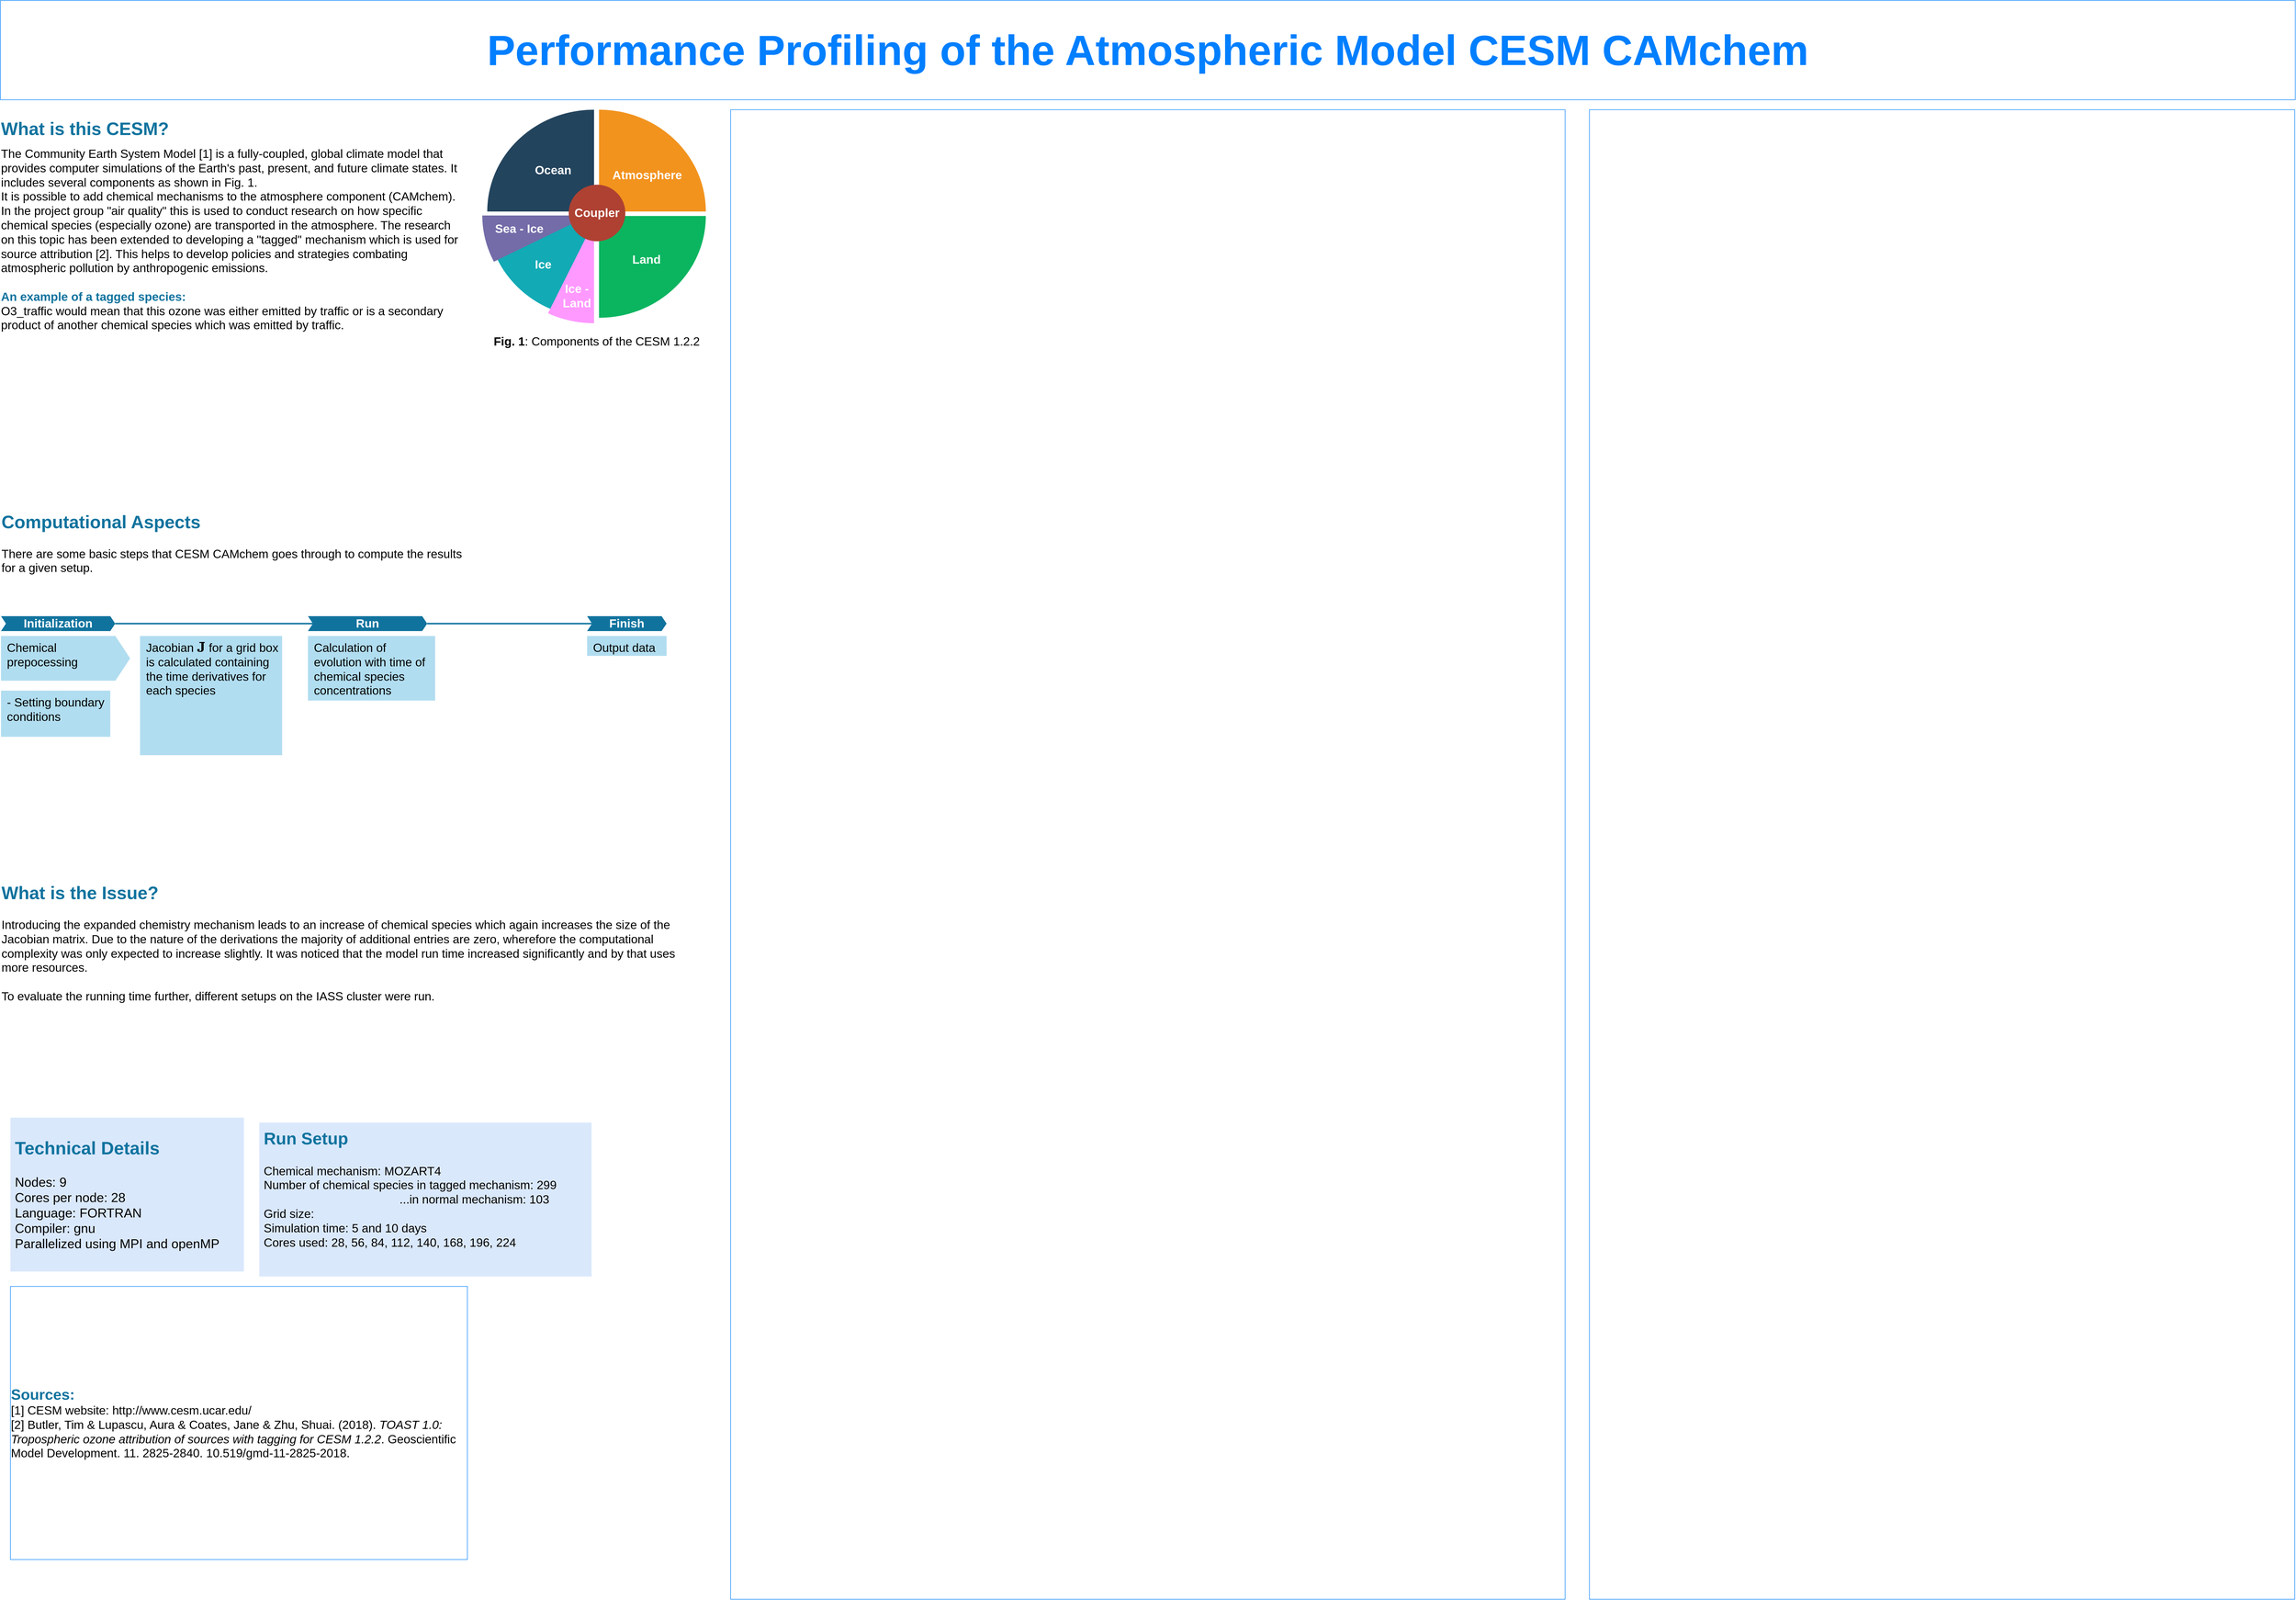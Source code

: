 <mxfile version="10.6.9" type="github"><diagram id="mjhDDRxly4AxYH8nvqQT" name="Page-1"><mxGraphModel dx="1859" dy="1043" grid="1" gridSize="10" guides="1" tooltips="1" connect="1" arrows="1" fold="1" page="1" pageScale="1" pageWidth="4681" pageHeight="3300" math="1" shadow="0"><root><mxCell id="0"/><mxCell id="1" parent="0"/><mxCell id="dlEqyy9EDfAYzepxbtxh-1" value="&lt;font style=&quot;font-size: 85px&quot; color=&quot;#007FFF&quot;&gt;&lt;b&gt;&lt;font style=&quot;font-size: 85px&quot;&gt;Performance Profiling of the Atmospheric Model CESM CAMchem&lt;br&gt;&lt;/font&gt;&lt;/b&gt;&lt;/font&gt;" style="rounded=0;whiteSpace=wrap;html=1;strokeColor=#007FFF;" parent="1" vertex="1"><mxGeometry x="20" y="20" width="4620" height="200" as="geometry"/></mxCell><mxCell id="dlEqyy9EDfAYzepxbtxh-2" value="&lt;div align=&quot;left&quot;&gt;&lt;font style=&quot;font-size: 36px&quot; color=&quot;#10739E&quot;&gt;&lt;b&gt;What is this CESM?&lt;/b&gt;&lt;/font&gt;&lt;br&gt;&lt;/div&gt;&lt;div&gt;&lt;br&gt;&lt;/div&gt;&lt;div style=&quot;font-size: 24px&quot; align=&quot;left&quot;&gt;The Community Earth System Model [1] is a fully-coupled, global climate model that provides computer simulations of the Earth's past, present, and future climate states. It includes several components as shown in Fig. 1. &lt;br&gt;&lt;/div&gt;&lt;div style=&quot;font-size: 24px&quot; align=&quot;left&quot;&gt;It is possible to add chemical mechanisms to the atmosphere component (CAMchem). In the project group &quot;air quality&quot; this is used to conduct research on how specific chemical species (especially ozone) are transported in the atmosphere. The research on this topic has been extended to developing a &quot;tagged&quot; mechanism which is used for source attribution [2]. This helps to develop policies and strategies combating atmospheric pollution by anthropogenic emissions. &lt;br&gt;&lt;/div&gt;&lt;div style=&quot;font-size: 24px&quot; align=&quot;left&quot;&gt;&lt;br&gt;&lt;/div&gt;&lt;div style=&quot;font-size: 24px&quot; align=&quot;left&quot;&gt;&lt;b&gt;&lt;font color=&quot;#10739E&quot;&gt;An example of a tagged species:&lt;/font&gt;&lt;/b&gt;&lt;/div&gt;&lt;div style=&quot;font-size: 24px&quot; align=&quot;left&quot;&gt;O3_traffic would mean that this ozone was either emitted by traffic or is a secondary product of another chemical species which was emitted by traffic.&lt;br&gt;&lt;/div&gt;&amp;nbsp;" style="rounded=0;whiteSpace=wrap;html=1;strokeColor=none;fillColor=#ffffff;" parent="1" vertex="1"><mxGeometry x="20" y="240" width="940" height="480" as="geometry"/></mxCell><mxCell id="dlEqyy9EDfAYzepxbtxh-3" value="" style="rounded=0;whiteSpace=wrap;html=1;strokeColor=#007FFF;" parent="1" vertex="1"><mxGeometry x="1490" y="240" width="1680" height="3000" as="geometry"/></mxCell><mxCell id="dlEqyy9EDfAYzepxbtxh-4" value="" style="rounded=0;whiteSpace=wrap;html=1;strokeColor=#007FFF;" parent="1" vertex="1"><mxGeometry x="3219" y="240" width="1420" height="3000" as="geometry"/></mxCell><mxCell id="dlEqyy9EDfAYzepxbtxh-5" value="&lt;div style=&quot;font-size: 30px&quot; align=&quot;left&quot;&gt;&lt;font style=&quot;font-size: 30px&quot; color=&quot;#10739E&quot;&gt;&lt;b&gt;&lt;font style=&quot;font-size: 30px&quot;&gt;Sources:&lt;/font&gt;&lt;/b&gt;&lt;/font&gt;&lt;/div&gt;&lt;div style=&quot;font-size: 24px&quot; align=&quot;left&quot;&gt;&lt;font style=&quot;font-size: 24px&quot;&gt;[1] CESM website: http://www.cesm.ucar.edu/&lt;br&gt;&lt;/font&gt;&lt;/div&gt;&lt;div style=&quot;font-size: 24px&quot; align=&quot;left&quot;&gt;&lt;font&gt;[2] Butler, Tim &amp;amp; Lupascu, Aura &amp;amp; Coates, Jane &amp;amp; Zhu, Shuai. (2018). &lt;i&gt;TOAST 1.0: Tropospheric ozone attribution of sources with tagging for CESM 1.2.2&lt;/i&gt;. Geoscientific Model Development. 11. 2825-2840. 10.519/gmd-11-2825-2018. &lt;/font&gt;&lt;/div&gt;" style="rounded=0;whiteSpace=wrap;html=1;strokeColor=#007FFF;" parent="1" vertex="1"><mxGeometry x="40" y="2610" width="920" height="550" as="geometry"/></mxCell><mxCell id="dlEqyy9EDfAYzepxbtxh-9" value="" style="verticalLabelPosition=bottom;verticalAlign=top;html=1;shape=mxgraph.basic.pie;fillColor=#23445D;strokeColor=none;startAngle=0.75;endAngle=0;rotation=0;flipH=0;flipV=0;" parent="1" vertex="1"><mxGeometry x="1000" y="240" width="430" height="410" as="geometry"/></mxCell><mxCell id="dlEqyy9EDfAYzepxbtxh-10" value="" style="verticalLabelPosition=bottom;verticalAlign=top;html=1;shape=mxgraph.basic.pie;fillColor=#F2931E;strokeColor=none;startAngle=0.75;endAngle=0;rotation=0;flipH=1;flipV=0;" parent="1" vertex="1"><mxGeometry x="1010" y="240" width="430" height="410" as="geometry"/></mxCell><mxCell id="dlEqyy9EDfAYzepxbtxh-11" value="" style="verticalLabelPosition=bottom;verticalAlign=top;html=1;shape=mxgraph.basic.pie;fillColor=#0BB560;strokeColor=none;startAngle=0.75;endAngle=0;rotation=0;flipH=1;flipV=1;" parent="1" vertex="1"><mxGeometry x="1010" y="249" width="430" height="410" as="geometry"/></mxCell><mxCell id="dlEqyy9EDfAYzepxbtxh-12" value="" style="verticalLabelPosition=bottom;verticalAlign=top;html=1;shape=mxgraph.basic.pie;fillColor=#12AAB5;strokeColor=none;startAngle=0.75;endAngle=0;rotation=0;flipH=0;flipV=1;" parent="1" vertex="1"><mxGeometry x="1000" y="249" width="430" height="410" as="geometry"/></mxCell><mxCell id="dlEqyy9EDfAYzepxbtxh-39" value="&lt;b&gt;&lt;font style=&quot;font-size: 24px&quot;&gt;Land&lt;/font&gt;&lt;/b&gt;" style="text;html=1;resizable=0;points=[];autosize=1;align=left;verticalAlign=top;spacingTop=-4;fontColor=#FFFFFF;" parent="1" vertex="1"><mxGeometry x="1290" y="525" width="70" height="20" as="geometry"/></mxCell><mxCell id="dlEqyy9EDfAYzepxbtxh-40" value="&lt;b&gt;&lt;font style=&quot;font-size: 24px&quot;&gt;Atmosphere&lt;/font&gt;&lt;/b&gt;" style="text;html=1;resizable=0;points=[];autosize=1;align=left;verticalAlign=top;spacingTop=-4;fontColor=#FFFFFF;" parent="1" vertex="1"><mxGeometry x="1250" y="355" width="150" height="20" as="geometry"/></mxCell><mxCell id="dlEqyy9EDfAYzepxbtxh-41" value="&lt;b&gt;&lt;font style=&quot;font-size: 24px&quot;&gt;Ocean&lt;/font&gt;&lt;/b&gt;" style="text;html=1;resizable=0;points=[];autosize=1;align=left;verticalAlign=top;spacingTop=-4;fontColor=#FFFFFF;" parent="1" vertex="1"><mxGeometry x="1094" y="345" width="90" height="20" as="geometry"/></mxCell><mxCell id="dlEqyy9EDfAYzepxbtxh-42" value="&lt;b&gt;&lt;font style=&quot;font-size: 24px&quot;&gt;Ice&lt;/font&gt;&lt;/b&gt;" style="text;html=1;resizable=0;points=[];autosize=1;align=left;verticalAlign=top;spacingTop=-4;fontColor=#FFFFFF;" parent="1" vertex="1"><mxGeometry x="1094" y="535" width="50" height="20" as="geometry"/></mxCell><mxCell id="dlEqyy9EDfAYzepxbtxh-43" value="" style="verticalLabelPosition=bottom;verticalAlign=top;html=1;shape=mxgraph.basic.pie;fillColor=#FF99FF;strokeColor=none;startAngle=0.929;endAngle=0;rotation=0;flipH=0;flipV=1;fontColor=#FF99FF;" parent="1" vertex="1"><mxGeometry x="1000" y="260" width="430" height="410" as="geometry"/></mxCell><mxCell id="dlEqyy9EDfAYzepxbtxh-44" value="" style="verticalLabelPosition=bottom;verticalAlign=top;html=1;shape=mxgraph.basic.pie;fillColor=#736CA8;strokeColor=none;startAngle=0.75;endAngle=0.825;rotation=0;flipH=0;flipV=1;" parent="1" vertex="1"><mxGeometry x="990" y="248" width="430" height="410" as="geometry"/></mxCell><mxCell id="dlEqyy9EDfAYzepxbtxh-30" value="&lt;font style=&quot;font-size: 24px&quot; color=&quot;#FFFFFF&quot;&gt;&lt;b&gt;Coupler&lt;/b&gt;&lt;/font&gt;" style="ellipse;whiteSpace=wrap;html=1;aspect=fixed;strokeColor=none;fillColor=#AE4132;" parent="1" vertex="1"><mxGeometry x="1164" y="391" width="114" height="114" as="geometry"/></mxCell><mxCell id="dlEqyy9EDfAYzepxbtxh-45" value="&lt;font style=&quot;font-size: 24px&quot;&gt;&lt;b&gt;Sea - Ice&lt;/b&gt;&lt;/font&gt;" style="text;html=1;resizable=0;points=[];autosize=1;align=center;verticalAlign=middle;spacingTop=0;fontColor=#FFFFFF;strokeWidth=1;spacing=0;labelPosition=center;verticalLabelPosition=middle;" parent="1" vertex="1"><mxGeometry x="1009" y="465" width="110" height="30" as="geometry"/></mxCell><mxCell id="dlEqyy9EDfAYzepxbtxh-46" value="&lt;div style=&quot;font-size: 24px&quot;&gt;&lt;font style=&quot;font-size: 24px&quot;&gt;Ice -&lt;br&gt;&lt;/font&gt;&lt;/div&gt;&lt;div style=&quot;font-size: 24px&quot;&gt;&lt;font style=&quot;font-size: 24px&quot;&gt;Land&lt;br&gt;&lt;/font&gt;&lt;/div&gt;" style="text;html=1;resizable=0;points=[];autosize=1;align=center;verticalAlign=middle;spacingTop=0;fontColor=#FFFFFF;strokeWidth=1;spacing=0;labelPosition=center;verticalLabelPosition=middle;fontStyle=1" parent="1" vertex="1"><mxGeometry x="1145" y="600" width="70" height="30" as="geometry"/></mxCell><mxCell id="dlEqyy9EDfAYzepxbtxh-47" value="&lt;div align=&quot;left&quot;&gt;&lt;font style=&quot;font-size: 36px&quot; color=&quot;#10739E&quot;&gt;&lt;b&gt;What is the Issue?&lt;/b&gt;&lt;/font&gt;&lt;br&gt;&lt;/div&gt;&lt;div style=&quot;font-size: 24px&quot; align=&quot;left&quot;&gt;&lt;br&gt;&lt;/div&gt;&lt;div style=&quot;font-size: 24px&quot; align=&quot;left&quot;&gt;Introducing the expanded chemistry mechanism leads to an increase of chemical species which again increases the size of the Jacobian matrix. Due to the nature of the derivations the majority of additional entries are zero, wherefore the computational complexity was only expected to increase slightly. It was noticed that the model run time increased significantly and by that uses more resources. &lt;br&gt;&lt;/div&gt;&lt;div style=&quot;font-size: 24px&quot; align=&quot;left&quot;&gt;&lt;br&gt;&lt;/div&gt;&lt;div style=&quot;font-size: 24px&quot; align=&quot;left&quot;&gt;To evaluate the running time further, different setups on the IASS cluster were run. &lt;br&gt;&lt;/div&gt;&amp;nbsp;" style="rounded=0;whiteSpace=wrap;html=1;strokeColor=none;" parent="1" vertex="1"><mxGeometry x="21" y="1740" width="1389" height="370" as="geometry"/></mxCell><mxCell id="dlEqyy9EDfAYzepxbtxh-48" value="&lt;div style=&quot;font-size: 36px&quot; align=&quot;left&quot;&gt;&lt;font style=&quot;font-size: 36px&quot; color=&quot;#10739E&quot;&gt;&lt;b&gt;Computational Aspects&lt;/b&gt;&lt;/font&gt;&lt;br&gt;&lt;/div&gt;&lt;div style=&quot;font-size: 24px&quot; align=&quot;left&quot;&gt;&lt;br&gt;&lt;/div&gt;&lt;div style=&quot;font-size: 24px&quot; align=&quot;left&quot;&gt;There are some basic steps that CESM CAMchem goes through to compute the results for a given setup.&lt;br&gt;&lt;/div&gt;&amp;nbsp;" style="rounded=0;whiteSpace=wrap;html=1;strokeColor=none;" parent="1" vertex="1"><mxGeometry x="21" y="1020" width="940" height="200" as="geometry"/></mxCell><mxCell id="dlEqyy9EDfAYzepxbtxh-53" value="&lt;font style=&quot;font-size: 24px&quot;&gt;Initialization&lt;/font&gt;" style="shape=step;perimeter=stepPerimeter;whiteSpace=wrap;html=1;fixedSize=1;size=10;fillColor=#10739E;strokeColor=none;fontSize=17;fontColor=#FFFFFF;fontStyle=1;align=center;rounded=0;" parent="1" vertex="1"><mxGeometry x="21" y="1260" width="230" height="30" as="geometry"/></mxCell><mxCell id="dlEqyy9EDfAYzepxbtxh-54" value="&lt;font style=&quot;font-size: 24px&quot;&gt;Run&lt;/font&gt;" style="shape=step;perimeter=stepPerimeter;whiteSpace=wrap;html=1;fixedSize=1;size=10;fillColor=#10739E;strokeColor=none;fontSize=17;fontColor=#FFFFFF;fontStyle=1;align=center;rounded=0;" parent="1" vertex="1"><mxGeometry x="639" y="1260" width="240" height="30" as="geometry"/></mxCell><mxCell id="dlEqyy9EDfAYzepxbtxh-55" value="&lt;font style=&quot;font-size: 24px&quot;&gt;Finish&lt;/font&gt;" style="shape=step;perimeter=stepPerimeter;whiteSpace=wrap;html=1;fixedSize=1;size=10;fillColor=#10739E;strokeColor=none;fontSize=17;fontColor=#FFFFFF;fontStyle=1;align=center;rounded=0;" parent="1" vertex="1"><mxGeometry x="1201" y="1260" width="160" height="30" as="geometry"/></mxCell><mxCell id="dlEqyy9EDfAYzepxbtxh-58" value="&lt;div style=&quot;font-size: 24px&quot;&gt;&lt;font style=&quot;font-size: 24px&quot;&gt;Chemical prepocessing&lt;br&gt;&lt;/font&gt;&lt;/div&gt;" style="shape=rect;fillColor=#B1DDF0;strokeColor=none;fontSize=12;html=1;whiteSpace=wrap;align=left;verticalAlign=top;spacing=5;rounded=0;spacingLeft=7;" parent="1" vertex="1"><mxGeometry x="21" y="1300" width="220" height="90" as="geometry"/></mxCell><mxCell id="dlEqyy9EDfAYzepxbtxh-61" value="&lt;font style=&quot;font-size: 24px&quot;&gt;Calculation of evolution with time of chemical species concentrations&lt;/font&gt;" style="shape=rect;fillColor=#B1DDF0;strokeColor=none;fontSize=12;html=1;whiteSpace=wrap;align=left;verticalAlign=top;spacing=5;rounded=0;spacingLeft=7;" parent="1" vertex="1"><mxGeometry x="639" y="1300" width="256" height="130" as="geometry"/></mxCell><mxCell id="dlEqyy9EDfAYzepxbtxh-64" value="&lt;font style=&quot;font-size: 24px&quot;&gt;Output data&lt;br&gt;&lt;/font&gt;" style="shape=rect;fillColor=#B1DDF0;strokeColor=none;fontSize=12;html=1;whiteSpace=wrap;align=left;verticalAlign=top;spacing=5;rounded=0;spacingLeft=7;" parent="1" vertex="1"><mxGeometry x="1201" y="1300" width="160" height="40" as="geometry"/></mxCell><mxCell id="dlEqyy9EDfAYzepxbtxh-73" value="&lt;font style=&quot;font-size: 24px&quot;&gt;&lt;b&gt;Fig. 1&lt;/b&gt;: Components of the CESM 1.2.2&lt;/font&gt;" style="text;html=1;resizable=0;points=[];autosize=1;align=left;verticalAlign=top;spacingTop=-4;fontColor=#000000;" parent="1" vertex="1"><mxGeometry x="1011" y="690" width="430" height="20" as="geometry"/></mxCell><mxCell id="dlEqyy9EDfAYzepxbtxh-76" value="" style="endArrow=none;html=1;fontColor=#000000;exitX=1;exitY=0.5;exitDx=0;exitDy=0;strokeWidth=3;strokeColor=#10739E;" parent="1" source="dlEqyy9EDfAYzepxbtxh-53" target="dlEqyy9EDfAYzepxbtxh-54" edge="1"><mxGeometry width="50" height="50" relative="1" as="geometry"><mxPoint x="201" y="1780" as="sourcePoint"/><mxPoint x="571" y="1730" as="targetPoint"/><Array as="points"/></mxGeometry></mxCell><mxCell id="dlEqyy9EDfAYzepxbtxh-77" value="" style="endArrow=none;html=1;fontColor=#000000;exitX=1;exitY=0.5;exitDx=0;exitDy=0;strokeWidth=3;strokeColor=#10739E;entryX=0;entryY=0.5;entryDx=0;entryDy=0;" parent="1" source="dlEqyy9EDfAYzepxbtxh-54" target="dlEqyy9EDfAYzepxbtxh-55" edge="1"><mxGeometry width="50" height="50" relative="1" as="geometry"><mxPoint x="261.333" y="1285" as="sourcePoint"/><mxPoint x="613.292" y="1281.172" as="targetPoint"/><Array as="points"/></mxGeometry></mxCell><mxCell id="dlEqyy9EDfAYzepxbtxh-78" value="&lt;font style=&quot;font-size: 24px&quot;&gt;$$ \mathbf{J}(i,j) = \frac{\partial}{\partial [S_j]} \frac{[S_i]}{dt} $$&lt;br&gt;&lt;/font&gt;" style="text;html=1;resizable=0;points=[];autosize=1;align=left;verticalAlign=top;spacingTop=0;fontColor=#000000;fillColor=none;" parent="1" vertex="1"><mxGeometry x="315" y="1419" width="320" height="103" as="geometry"/></mxCell><mxCell id="dlEqyy9EDfAYzepxbtxh-79" value="&lt;font style=&quot;font-size: 24px&quot;&gt;Jacobian \( \mathbf{J} \) for a grid box is calculated containing the time derivatives for each species&lt;br&gt;&lt;/font&gt;" style="shape=rect;fillColor=#B1DDF0;strokeColor=none;fontSize=12;html=1;whiteSpace=wrap;align=left;verticalAlign=top;spacing=5;rounded=0;spacingLeft=7;" parent="1" vertex="1"><mxGeometry x="301" y="1300" width="286" height="240" as="geometry"/></mxCell><mxCell id="dlEqyy9EDfAYzepxbtxh-86" value="" style="html=1;shape=mxgraph.infographic.ribbonSimple;notch1=1;notch2=29.67;fillColor=#B1DDF0;strokeColor=none;align=center;verticalAlign=middle;fontSize=14;fontStyle=1;" parent="1" vertex="1"><mxGeometry x="231" y="1300" width="50" height="90" as="geometry"/></mxCell><mxCell id="dlEqyy9EDfAYzepxbtxh-87" value="&lt;div style=&quot;font-size: 24px&quot;&gt;&lt;font style=&quot;font-size: 24px&quot;&gt;- Setting boundary conditions&lt;/font&gt;&lt;/div&gt;" style="shape=rect;fillColor=#B1DDF0;strokeColor=none;fontSize=12;html=1;whiteSpace=wrap;align=left;verticalAlign=top;spacing=5;rounded=0;spacingLeft=7;direction=west;" parent="1" vertex="1"><mxGeometry x="21" y="1410" width="220" height="93" as="geometry"/></mxCell><mxCell id="dlEqyy9EDfAYzepxbtxh-90" value="&lt;div style=&quot;font-size: 34px&quot; align=&quot;left&quot;&gt;&lt;font style=&quot;font-size: 34px&quot; size=&quot;1&quot; color=&quot;#10739E&quot;&gt;&lt;b style=&quot;font-size: 36px&quot;&gt;Technical Details&lt;/b&gt;&lt;/font&gt;&lt;br&gt;&lt;/div&gt;&lt;div style=&quot;font-size: 26px&quot; align=&quot;left&quot;&gt;&lt;font style=&quot;font-size: 26px&quot;&gt;&lt;br&gt;&lt;/font&gt;&lt;/div&gt;&lt;div style=&quot;font-size: 26px&quot; align=&quot;left&quot;&gt;&lt;font style=&quot;font-size: 26px&quot;&gt;Nodes: 9&lt;br&gt;&lt;/font&gt;&lt;/div&gt;&lt;div style=&quot;font-size: 26px&quot; align=&quot;left&quot;&gt;&lt;font style=&quot;font-size: 26px&quot;&gt;Cores per node: 28&lt;/font&gt;&lt;/div&gt;&lt;div style=&quot;font-size: 26px&quot; align=&quot;left&quot;&gt;&lt;font style=&quot;font-size: 26px&quot;&gt;Language: FORTRAN&lt;/font&gt;&lt;/div&gt;&lt;div style=&quot;font-size: 26px&quot; align=&quot;left&quot;&gt;&lt;font style=&quot;font-size: 26px&quot;&gt;Compiler: gnu&lt;br&gt;&lt;/font&gt;&lt;/div&gt;&lt;div align=&quot;left&quot;&gt;&lt;font style=&quot;font-size: 26px&quot;&gt;Parallelized using MPI and openMP&lt;br&gt;&lt;/font&gt;&lt;/div&gt;" style="rounded=0;html=1;strokeColor=none;spacing=2;whiteSpace=wrap;align=left;spacingTop=0;spacingLeft=7;fillColor=#dae8fc;" parent="1" vertex="1"><mxGeometry x="40" y="2270" width="470" height="310" as="geometry"/></mxCell><mxCell id="hHqJKZ-maGF06AKX67ho-2" value="&lt;div style=&quot;font-size: 34px&quot; align=&quot;left&quot;&gt;&lt;b&gt;&lt;font color=&quot;#10739E&quot;&gt;Run Setup&lt;/font&gt;&lt;/b&gt;&lt;br&gt;&lt;/div&gt;&lt;div style=&quot;font-size: 26px&quot; align=&quot;left&quot;&gt;&lt;font style=&quot;font-size: 26px&quot;&gt;&lt;br&gt;&lt;/font&gt;&lt;/div&gt;&lt;div style=&quot;font-size: 24px&quot;&gt;Chemical mechanism: MOZART4&lt;br&gt;&lt;/div&gt;&lt;div style=&quot;font-size: 24px&quot;&gt;Number of chemical species in tagged mechanism: 299&lt;br&gt;&lt;/div&gt;&lt;div style=&quot;font-size: 24px&quot;&gt;&amp;nbsp;&amp;nbsp;&amp;nbsp;&amp;nbsp;&amp;nbsp;&amp;nbsp;&amp;nbsp;&amp;nbsp;&amp;nbsp;&amp;nbsp;&amp;nbsp;&amp;nbsp;&amp;nbsp;&amp;nbsp;&amp;nbsp;&amp;nbsp;&amp;nbsp;&amp;nbsp;&amp;nbsp;&amp;nbsp;&amp;nbsp;&amp;nbsp;&amp;nbsp;&amp;nbsp;&amp;nbsp;&amp;nbsp;&amp;nbsp;&amp;nbsp;&amp;nbsp;&amp;nbsp;&amp;nbsp;&amp;nbsp;&amp;nbsp;&amp;nbsp;&amp;nbsp;&amp;nbsp;&amp;nbsp;&amp;nbsp;&amp;nbsp;&amp;nbsp; ...in normal mechanism: 103&lt;br&gt;&lt;/div&gt;&lt;div style=&quot;font-size: 24px&quot;&gt;Grid size:&lt;/div&gt;&lt;div style=&quot;font-size: 24px&quot;&gt;Simulation time: 5 and 10 days&lt;/div&gt;&lt;div style=&quot;font-size: 24px&quot;&gt;Cores used: 28, 56, 84, 112, 140, 168, 196, 224&lt;br&gt;&lt;/div&gt;&lt;div style=&quot;font-size: 24px&quot;&gt;&lt;br&gt;&lt;/div&gt;&lt;div&gt;&lt;br&gt;&lt;/div&gt;" style="rounded=0;html=1;strokeColor=none;spacing=2;whiteSpace=wrap;align=left;spacingTop=0;spacingLeft=7;fillColor=#dae8fc;" vertex="1" parent="1"><mxGeometry x="541" y="2280" width="669" height="310" as="geometry"/></mxCell></root></mxGraphModel></diagram></mxfile>
